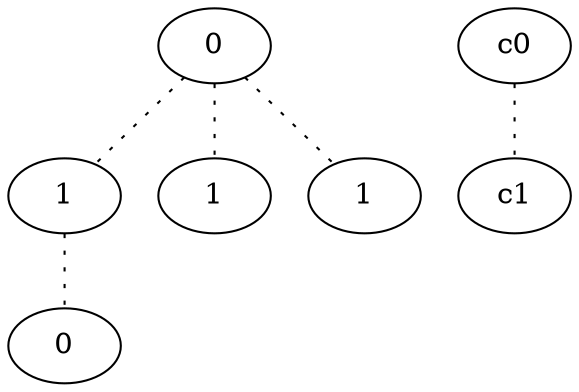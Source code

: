 graph {
a0[label=0];
a1[label=1];
a2[label=0];
a3[label=1];
a4[label=1];
a0 -- a1 [style=dotted];
a0 -- a3 [style=dotted];
a0 -- a4 [style=dotted];
a1 -- a2 [style=dotted];
c0 -- c1 [style=dotted];
}
